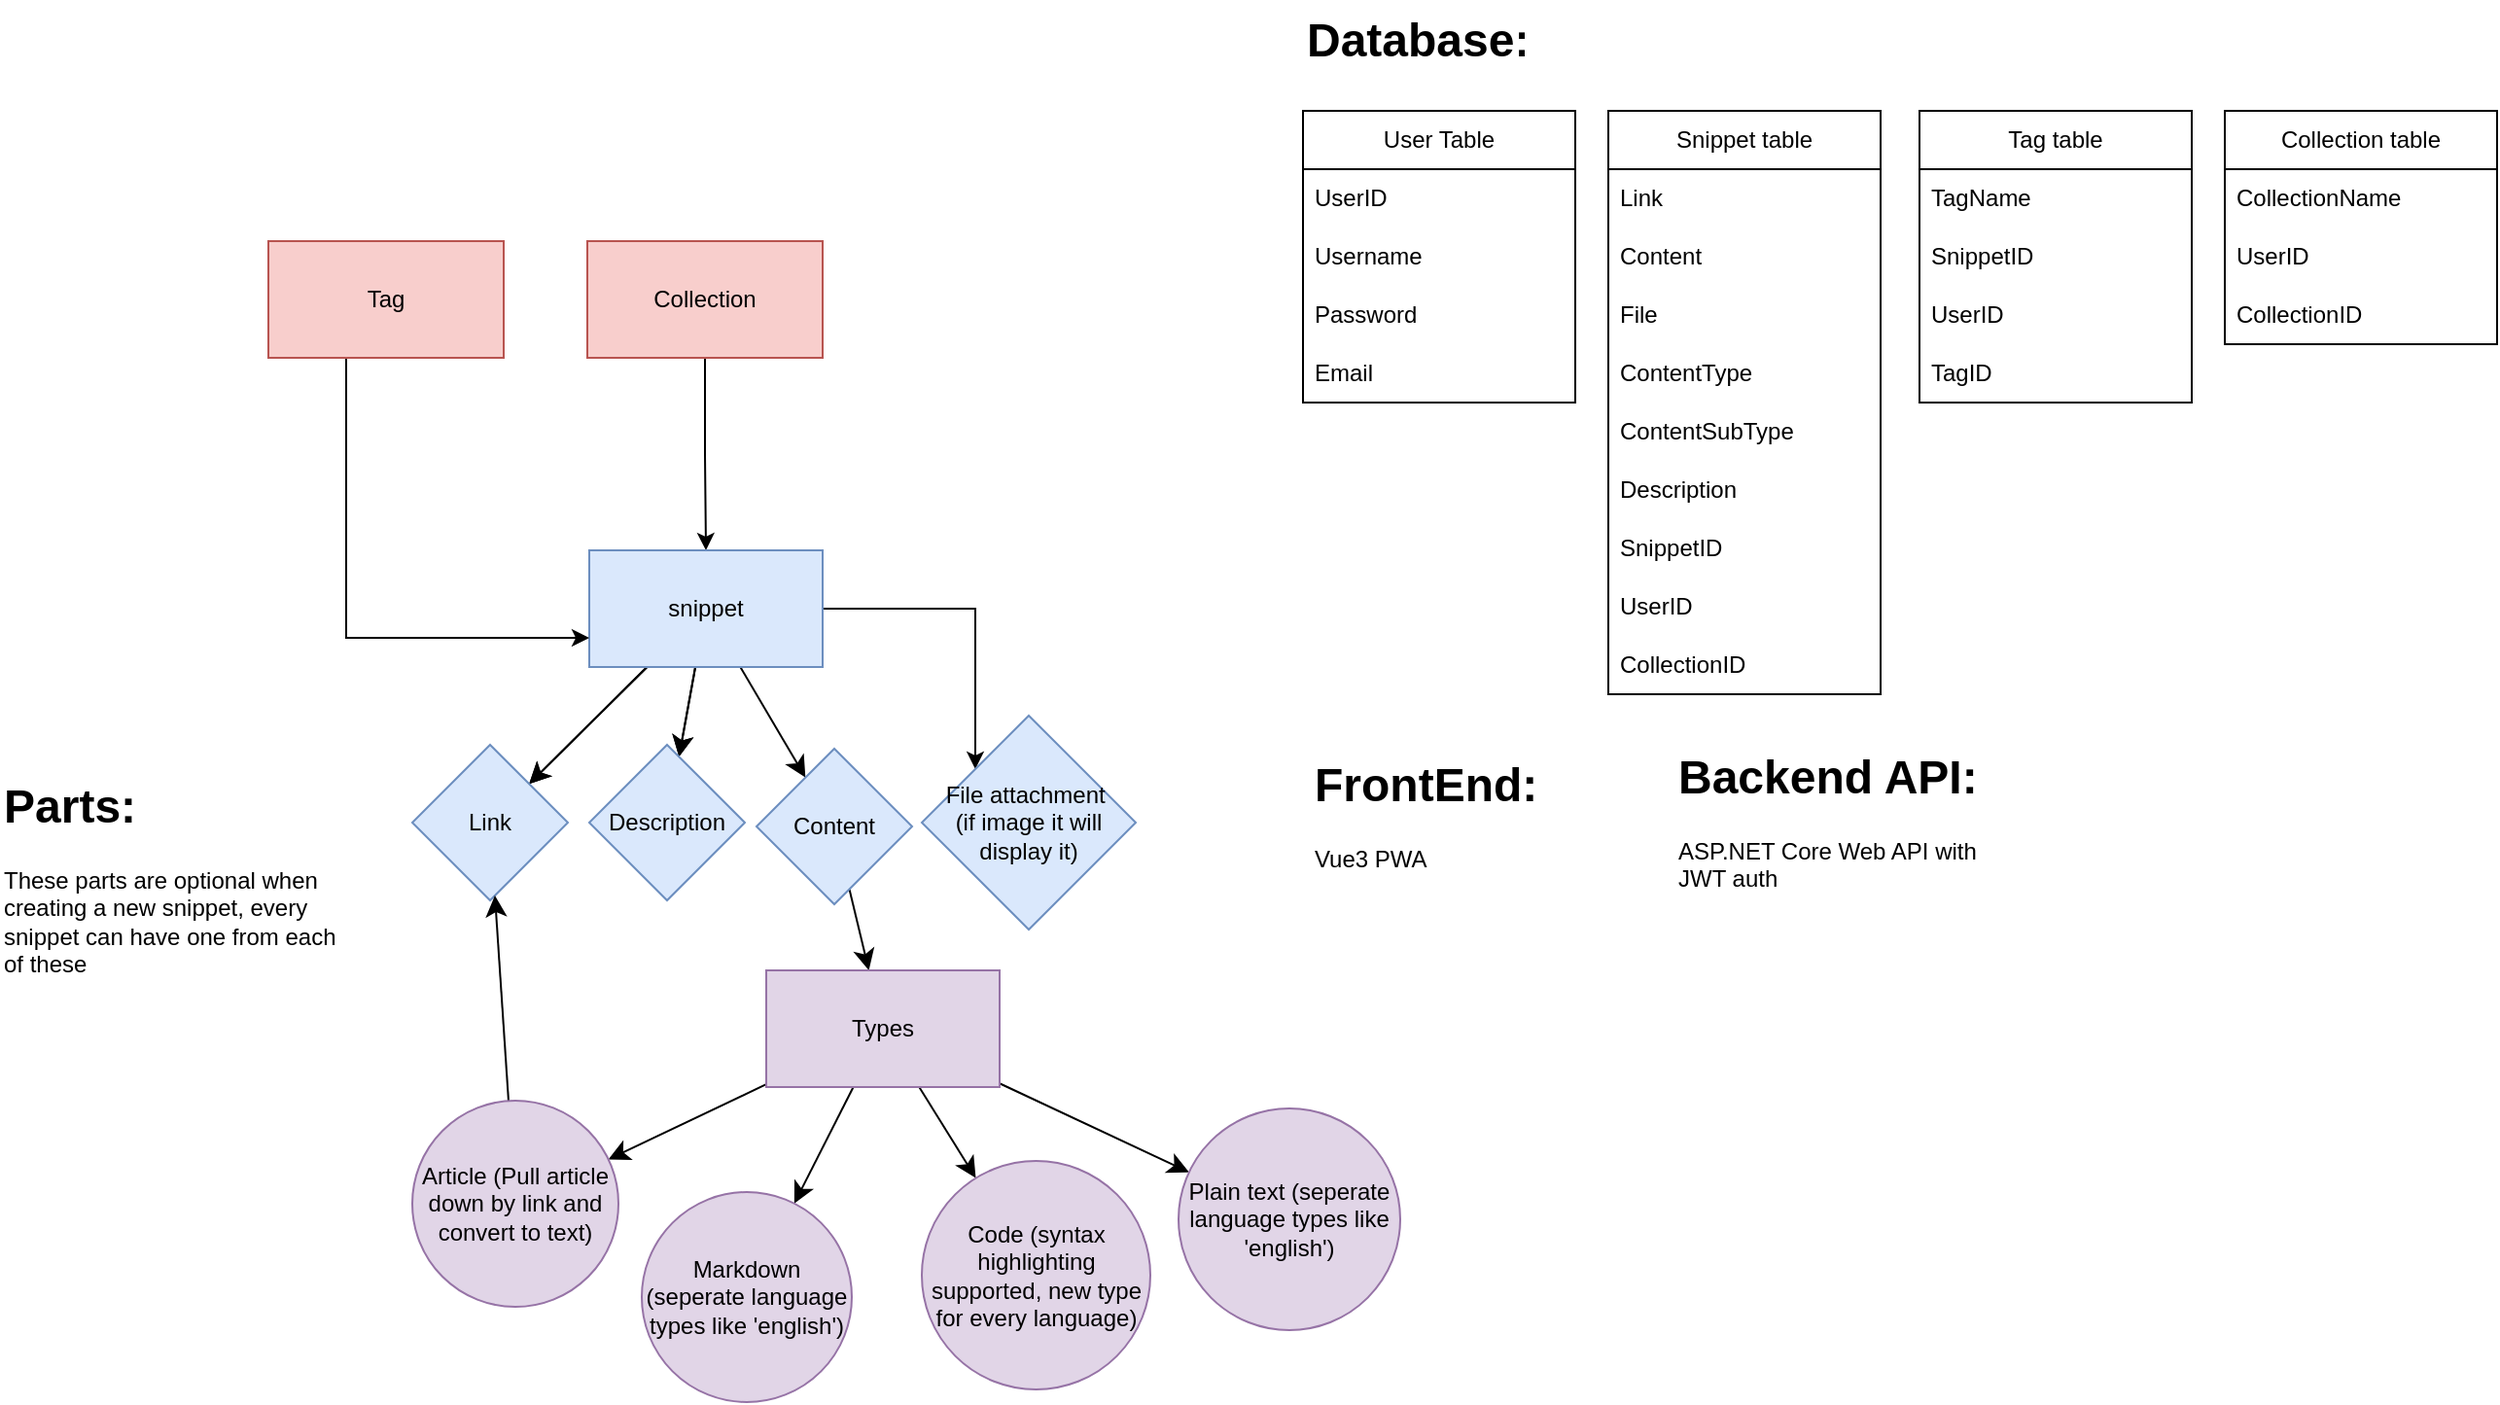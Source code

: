 <mxfile version="24.2.2" type="device">
  <diagram name="Page-1" id="6ATtdFKzIJP2MN8qY2DO">
    <mxGraphModel dx="1690" dy="969" grid="0" gridSize="10" guides="1" tooltips="1" connect="1" arrows="1" fold="1" page="0" pageScale="1" pageWidth="827" pageHeight="1169" math="0" shadow="0">
      <root>
        <mxCell id="0" />
        <mxCell id="1" parent="0" />
        <mxCell id="REctsdZWj0Ge8jxaWpV1-65" style="edgeStyle=orthogonalEdgeStyle;rounded=0;orthogonalLoop=1;jettySize=auto;html=1;entryX=0.5;entryY=0;entryDx=0;entryDy=0;" parent="1" source="REctsdZWj0Ge8jxaWpV1-1" target="REctsdZWj0Ge8jxaWpV1-4" edge="1">
          <mxGeometry relative="1" as="geometry" />
        </mxCell>
        <mxCell id="REctsdZWj0Ge8jxaWpV1-1" value="Collection" style="rounded=0;whiteSpace=wrap;html=1;fillColor=#f8cecc;strokeColor=#b85450;" parent="1" vertex="1">
          <mxGeometry x="12" y="5" width="121" height="60" as="geometry" />
        </mxCell>
        <mxCell id="REctsdZWj0Ge8jxaWpV1-7" value="" style="edgeStyle=none;curved=1;rounded=0;orthogonalLoop=1;jettySize=auto;html=1;fontSize=12;startSize=8;endSize=8;" parent="1" source="REctsdZWj0Ge8jxaWpV1-4" target="REctsdZWj0Ge8jxaWpV1-6" edge="1">
          <mxGeometry relative="1" as="geometry" />
        </mxCell>
        <mxCell id="REctsdZWj0Ge8jxaWpV1-9" value="" style="edgeStyle=none;curved=1;rounded=0;orthogonalLoop=1;jettySize=auto;html=1;fontSize=12;startSize=8;endSize=8;" parent="1" source="REctsdZWj0Ge8jxaWpV1-4" target="REctsdZWj0Ge8jxaWpV1-6" edge="1">
          <mxGeometry relative="1" as="geometry" />
        </mxCell>
        <mxCell id="REctsdZWj0Ge8jxaWpV1-11" style="edgeStyle=none;curved=1;rounded=0;orthogonalLoop=1;jettySize=auto;html=1;fontSize=12;startSize=8;endSize=8;" parent="1" source="REctsdZWj0Ge8jxaWpV1-4" target="REctsdZWj0Ge8jxaWpV1-10" edge="1">
          <mxGeometry relative="1" as="geometry" />
        </mxCell>
        <mxCell id="REctsdZWj0Ge8jxaWpV1-12" value="" style="edgeStyle=none;curved=1;rounded=0;orthogonalLoop=1;jettySize=auto;html=1;fontSize=12;startSize=8;endSize=8;" parent="1" source="REctsdZWj0Ge8jxaWpV1-4" target="REctsdZWj0Ge8jxaWpV1-10" edge="1">
          <mxGeometry relative="1" as="geometry" />
        </mxCell>
        <mxCell id="REctsdZWj0Ge8jxaWpV1-14" style="edgeStyle=none;curved=1;rounded=0;orthogonalLoop=1;jettySize=auto;html=1;fontSize=12;startSize=8;endSize=8;" parent="1" source="REctsdZWj0Ge8jxaWpV1-4" target="REctsdZWj0Ge8jxaWpV1-13" edge="1">
          <mxGeometry relative="1" as="geometry" />
        </mxCell>
        <mxCell id="REctsdZWj0Ge8jxaWpV1-64" style="edgeStyle=orthogonalEdgeStyle;rounded=0;orthogonalLoop=1;jettySize=auto;html=1;entryX=0;entryY=0;entryDx=0;entryDy=0;" parent="1" source="REctsdZWj0Ge8jxaWpV1-4" target="REctsdZWj0Ge8jxaWpV1-61" edge="1">
          <mxGeometry relative="1" as="geometry" />
        </mxCell>
        <mxCell id="REctsdZWj0Ge8jxaWpV1-4" value="snippet" style="whiteSpace=wrap;html=1;fillColor=#dae8fc;strokeColor=#6c8ebf;rounded=0;" parent="1" vertex="1">
          <mxGeometry x="13" y="164" width="120" height="60" as="geometry" />
        </mxCell>
        <mxCell id="REctsdZWj0Ge8jxaWpV1-6" value="Link" style="rhombus;whiteSpace=wrap;html=1;fillColor=#dae8fc;strokeColor=#6c8ebf;rounded=0;" parent="1" vertex="1">
          <mxGeometry x="-78" y="264" width="80" height="80" as="geometry" />
        </mxCell>
        <mxCell id="REctsdZWj0Ge8jxaWpV1-10" value="Description" style="rhombus;whiteSpace=wrap;html=1;fillColor=#dae8fc;strokeColor=#6c8ebf;rounded=0;" parent="1" vertex="1">
          <mxGeometry x="13" y="264" width="80" height="80" as="geometry" />
        </mxCell>
        <mxCell id="REctsdZWj0Ge8jxaWpV1-16" value="" style="edgeStyle=none;curved=1;rounded=0;orthogonalLoop=1;jettySize=auto;html=1;fontSize=12;startSize=8;endSize=8;" parent="1" source="REctsdZWj0Ge8jxaWpV1-13" target="REctsdZWj0Ge8jxaWpV1-15" edge="1">
          <mxGeometry relative="1" as="geometry" />
        </mxCell>
        <mxCell id="REctsdZWj0Ge8jxaWpV1-13" value="Content" style="rhombus;whiteSpace=wrap;html=1;fillColor=#dae8fc;strokeColor=#6c8ebf;rounded=0;" parent="1" vertex="1">
          <mxGeometry x="99" y="266" width="80" height="80" as="geometry" />
        </mxCell>
        <mxCell id="REctsdZWj0Ge8jxaWpV1-18" value="" style="edgeStyle=none;curved=1;rounded=0;orthogonalLoop=1;jettySize=auto;html=1;fontSize=12;startSize=8;endSize=8;" parent="1" source="REctsdZWj0Ge8jxaWpV1-15" target="REctsdZWj0Ge8jxaWpV1-17" edge="1">
          <mxGeometry relative="1" as="geometry" />
        </mxCell>
        <mxCell id="REctsdZWj0Ge8jxaWpV1-20" style="edgeStyle=none;curved=1;rounded=0;orthogonalLoop=1;jettySize=auto;html=1;fontSize=12;startSize=8;endSize=8;" parent="1" source="REctsdZWj0Ge8jxaWpV1-15" target="REctsdZWj0Ge8jxaWpV1-19" edge="1">
          <mxGeometry relative="1" as="geometry" />
        </mxCell>
        <mxCell id="REctsdZWj0Ge8jxaWpV1-22" style="edgeStyle=none;curved=1;rounded=0;orthogonalLoop=1;jettySize=auto;html=1;fontSize=12;startSize=8;endSize=8;" parent="1" source="REctsdZWj0Ge8jxaWpV1-15" target="REctsdZWj0Ge8jxaWpV1-21" edge="1">
          <mxGeometry relative="1" as="geometry" />
        </mxCell>
        <mxCell id="REctsdZWj0Ge8jxaWpV1-24" value="" style="edgeStyle=none;curved=1;rounded=0;orthogonalLoop=1;jettySize=auto;html=1;fontSize=12;startSize=8;endSize=8;" parent="1" source="REctsdZWj0Ge8jxaWpV1-15" target="REctsdZWj0Ge8jxaWpV1-23" edge="1">
          <mxGeometry relative="1" as="geometry" />
        </mxCell>
        <mxCell id="REctsdZWj0Ge8jxaWpV1-15" value="Types" style="whiteSpace=wrap;html=1;fillColor=#e1d5e7;strokeColor=#9673a6;rounded=0;" parent="1" vertex="1">
          <mxGeometry x="104" y="380" width="120" height="60" as="geometry" />
        </mxCell>
        <mxCell id="REctsdZWj0Ge8jxaWpV1-26" style="edgeStyle=none;curved=1;rounded=0;orthogonalLoop=1;jettySize=auto;html=1;fontSize=12;startSize=8;endSize=8;" parent="1" source="REctsdZWj0Ge8jxaWpV1-17" target="REctsdZWj0Ge8jxaWpV1-6" edge="1">
          <mxGeometry relative="1" as="geometry" />
        </mxCell>
        <mxCell id="REctsdZWj0Ge8jxaWpV1-17" value="Article (Pull article down by link and convert to text)" style="ellipse;whiteSpace=wrap;html=1;fillColor=#e1d5e7;strokeColor=#9673a6;rounded=0;" parent="1" vertex="1">
          <mxGeometry x="-78" y="447" width="106" height="106" as="geometry" />
        </mxCell>
        <mxCell id="REctsdZWj0Ge8jxaWpV1-19" value="Code (syntax highlighting supported, new type for every language)" style="ellipse;whiteSpace=wrap;html=1;fillColor=#e1d5e7;strokeColor=#9673a6;rounded=0;" parent="1" vertex="1">
          <mxGeometry x="184" y="478" width="117.5" height="117.5" as="geometry" />
        </mxCell>
        <mxCell id="REctsdZWj0Ge8jxaWpV1-21" value="Markdown (seperate language types like &#39;english&#39;)" style="ellipse;whiteSpace=wrap;html=1;fillColor=#e1d5e7;strokeColor=#9673a6;rounded=0;" parent="1" vertex="1">
          <mxGeometry x="40" y="494" width="108" height="108" as="geometry" />
        </mxCell>
        <mxCell id="REctsdZWj0Ge8jxaWpV1-23" value="Plain text (seperate language types like &#39;english&#39;)" style="ellipse;whiteSpace=wrap;html=1;fillColor=#e1d5e7;strokeColor=#9673a6;rounded=0;" parent="1" vertex="1">
          <mxGeometry x="316" y="451" width="114" height="114" as="geometry" />
        </mxCell>
        <mxCell id="REctsdZWj0Ge8jxaWpV1-28" value="&lt;h1 style=&quot;margin-top: 0px;&quot;&gt;Parts:&lt;/h1&gt;&lt;p&gt;These parts are optional when creating a new snippet, every snippet can have one from each of these&lt;/p&gt;" style="text;html=1;whiteSpace=wrap;overflow=hidden;rounded=0;" parent="1" vertex="1">
          <mxGeometry x="-290" y="275" width="180" height="120" as="geometry" />
        </mxCell>
        <mxCell id="REctsdZWj0Ge8jxaWpV1-34" value="&lt;span style=&quot;text-align: left;&quot;&gt;Snippet&lt;/span&gt;&amp;nbsp;table" style="swimlane;fontStyle=0;childLayout=stackLayout;horizontal=1;startSize=30;horizontalStack=0;resizeParent=1;resizeParentMax=0;resizeLast=0;collapsible=1;marginBottom=0;whiteSpace=wrap;html=1;" parent="1" vertex="1">
          <mxGeometry x="537" y="-62" width="140" height="300" as="geometry" />
        </mxCell>
        <mxCell id="REctsdZWj0Ge8jxaWpV1-36" value="Link" style="text;strokeColor=none;fillColor=none;align=left;verticalAlign=middle;spacingLeft=4;spacingRight=4;overflow=hidden;points=[[0,0.5],[1,0.5]];portConstraint=eastwest;rotatable=0;whiteSpace=wrap;html=1;" parent="REctsdZWj0Ge8jxaWpV1-34" vertex="1">
          <mxGeometry y="30" width="140" height="30" as="geometry" />
        </mxCell>
        <mxCell id="REctsdZWj0Ge8jxaWpV1-37" value="Content" style="text;strokeColor=none;fillColor=none;align=left;verticalAlign=middle;spacingLeft=4;spacingRight=4;overflow=hidden;points=[[0,0.5],[1,0.5]];portConstraint=eastwest;rotatable=0;whiteSpace=wrap;html=1;" parent="REctsdZWj0Ge8jxaWpV1-34" vertex="1">
          <mxGeometry y="60" width="140" height="30" as="geometry" />
        </mxCell>
        <mxCell id="CrK6yX6ZtyB3oWzJRIbF-2" value="File" style="text;strokeColor=none;fillColor=none;align=left;verticalAlign=middle;spacingLeft=4;spacingRight=4;overflow=hidden;points=[[0,0.5],[1,0.5]];portConstraint=eastwest;rotatable=0;whiteSpace=wrap;html=1;" vertex="1" parent="REctsdZWj0Ge8jxaWpV1-34">
          <mxGeometry y="90" width="140" height="30" as="geometry" />
        </mxCell>
        <mxCell id="REctsdZWj0Ge8jxaWpV1-51" value="ContentType" style="text;strokeColor=none;fillColor=none;align=left;verticalAlign=middle;spacingLeft=4;spacingRight=4;overflow=hidden;points=[[0,0.5],[1,0.5]];portConstraint=eastwest;rotatable=0;whiteSpace=wrap;html=1;" parent="REctsdZWj0Ge8jxaWpV1-34" vertex="1">
          <mxGeometry y="120" width="140" height="30" as="geometry" />
        </mxCell>
        <mxCell id="CrK6yX6ZtyB3oWzJRIbF-1" value="ContentSub&lt;span style=&quot;background-color: initial;&quot;&gt;Type&lt;/span&gt;" style="text;strokeColor=none;fillColor=none;align=left;verticalAlign=middle;spacingLeft=4;spacingRight=4;overflow=hidden;points=[[0,0.5],[1,0.5]];portConstraint=eastwest;rotatable=0;whiteSpace=wrap;html=1;" vertex="1" parent="REctsdZWj0Ge8jxaWpV1-34">
          <mxGeometry y="150" width="140" height="30" as="geometry" />
        </mxCell>
        <mxCell id="REctsdZWj0Ge8jxaWpV1-50" value="Description" style="text;strokeColor=none;fillColor=none;align=left;verticalAlign=middle;spacingLeft=4;spacingRight=4;overflow=hidden;points=[[0,0.5],[1,0.5]];portConstraint=eastwest;rotatable=0;whiteSpace=wrap;html=1;" parent="REctsdZWj0Ge8jxaWpV1-34" vertex="1">
          <mxGeometry y="180" width="140" height="30" as="geometry" />
        </mxCell>
        <mxCell id="REctsdZWj0Ge8jxaWpV1-38" value="SnippetID" style="text;strokeColor=none;fillColor=none;align=left;verticalAlign=middle;spacingLeft=4;spacingRight=4;overflow=hidden;points=[[0,0.5],[1,0.5]];portConstraint=eastwest;rotatable=0;whiteSpace=wrap;html=1;" parent="REctsdZWj0Ge8jxaWpV1-34" vertex="1">
          <mxGeometry y="210" width="140" height="30" as="geometry" />
        </mxCell>
        <mxCell id="REctsdZWj0Ge8jxaWpV1-48" value="UserID" style="text;strokeColor=none;fillColor=none;align=left;verticalAlign=middle;spacingLeft=4;spacingRight=4;overflow=hidden;points=[[0,0.5],[1,0.5]];portConstraint=eastwest;rotatable=0;whiteSpace=wrap;html=1;" parent="REctsdZWj0Ge8jxaWpV1-34" vertex="1">
          <mxGeometry y="240" width="140" height="30" as="geometry" />
        </mxCell>
        <mxCell id="REctsdZWj0Ge8jxaWpV1-55" value="CollectionID" style="text;strokeColor=none;fillColor=none;align=left;verticalAlign=middle;spacingLeft=4;spacingRight=4;overflow=hidden;points=[[0,0.5],[1,0.5]];portConstraint=eastwest;rotatable=0;whiteSpace=wrap;html=1;" parent="REctsdZWj0Ge8jxaWpV1-34" vertex="1">
          <mxGeometry y="270" width="140" height="30" as="geometry" />
        </mxCell>
        <mxCell id="REctsdZWj0Ge8jxaWpV1-39" value="Tag table" style="swimlane;fontStyle=0;childLayout=stackLayout;horizontal=1;startSize=30;horizontalStack=0;resizeParent=1;resizeParentMax=0;resizeLast=0;collapsible=1;marginBottom=0;whiteSpace=wrap;html=1;" parent="1" vertex="1">
          <mxGeometry x="697" y="-62" width="140" height="150" as="geometry" />
        </mxCell>
        <mxCell id="REctsdZWj0Ge8jxaWpV1-40" value="TagName" style="text;strokeColor=none;fillColor=none;align=left;verticalAlign=middle;spacingLeft=4;spacingRight=4;overflow=hidden;points=[[0,0.5],[1,0.5]];portConstraint=eastwest;rotatable=0;whiteSpace=wrap;html=1;" parent="REctsdZWj0Ge8jxaWpV1-39" vertex="1">
          <mxGeometry y="30" width="140" height="30" as="geometry" />
        </mxCell>
        <mxCell id="REctsdZWj0Ge8jxaWpV1-42" value="SnippetID" style="text;strokeColor=none;fillColor=none;align=left;verticalAlign=middle;spacingLeft=4;spacingRight=4;overflow=hidden;points=[[0,0.5],[1,0.5]];portConstraint=eastwest;rotatable=0;whiteSpace=wrap;html=1;" parent="REctsdZWj0Ge8jxaWpV1-39" vertex="1">
          <mxGeometry y="60" width="140" height="30" as="geometry" />
        </mxCell>
        <mxCell id="CrK6yX6ZtyB3oWzJRIbF-4" value="UserID" style="text;strokeColor=none;fillColor=none;align=left;verticalAlign=middle;spacingLeft=4;spacingRight=4;overflow=hidden;points=[[0,0.5],[1,0.5]];portConstraint=eastwest;rotatable=0;whiteSpace=wrap;html=1;" vertex="1" parent="REctsdZWj0Ge8jxaWpV1-39">
          <mxGeometry y="90" width="140" height="30" as="geometry" />
        </mxCell>
        <mxCell id="REctsdZWj0Ge8jxaWpV1-47" value="TagID" style="text;strokeColor=none;fillColor=none;align=left;verticalAlign=middle;spacingLeft=4;spacingRight=4;overflow=hidden;points=[[0,0.5],[1,0.5]];portConstraint=eastwest;rotatable=0;whiteSpace=wrap;html=1;" parent="REctsdZWj0Ge8jxaWpV1-39" vertex="1">
          <mxGeometry y="120" width="140" height="30" as="geometry" />
        </mxCell>
        <mxCell id="REctsdZWj0Ge8jxaWpV1-43" value="Collection table" style="swimlane;fontStyle=0;childLayout=stackLayout;horizontal=1;startSize=30;horizontalStack=0;resizeParent=1;resizeParentMax=0;resizeLast=0;collapsible=1;marginBottom=0;whiteSpace=wrap;html=1;" parent="1" vertex="1">
          <mxGeometry x="854" y="-62" width="140" height="120" as="geometry" />
        </mxCell>
        <mxCell id="REctsdZWj0Ge8jxaWpV1-44" value="CollectionName" style="text;strokeColor=none;fillColor=none;align=left;verticalAlign=middle;spacingLeft=4;spacingRight=4;overflow=hidden;points=[[0,0.5],[1,0.5]];portConstraint=eastwest;rotatable=0;whiteSpace=wrap;html=1;" parent="REctsdZWj0Ge8jxaWpV1-43" vertex="1">
          <mxGeometry y="30" width="140" height="30" as="geometry" />
        </mxCell>
        <mxCell id="CrK6yX6ZtyB3oWzJRIbF-3" value="UserID" style="text;strokeColor=none;fillColor=none;align=left;verticalAlign=middle;spacingLeft=4;spacingRight=4;overflow=hidden;points=[[0,0.5],[1,0.5]];portConstraint=eastwest;rotatable=0;whiteSpace=wrap;html=1;" vertex="1" parent="REctsdZWj0Ge8jxaWpV1-43">
          <mxGeometry y="60" width="140" height="30" as="geometry" />
        </mxCell>
        <mxCell id="REctsdZWj0Ge8jxaWpV1-49" value="CollectionID" style="text;strokeColor=none;fillColor=none;align=left;verticalAlign=middle;spacingLeft=4;spacingRight=4;overflow=hidden;points=[[0,0.5],[1,0.5]];portConstraint=eastwest;rotatable=0;whiteSpace=wrap;html=1;" parent="REctsdZWj0Ge8jxaWpV1-43" vertex="1">
          <mxGeometry y="90" width="140" height="30" as="geometry" />
        </mxCell>
        <mxCell id="REctsdZWj0Ge8jxaWpV1-52" value="&lt;h1 style=&quot;margin-top: 0px;&quot;&gt;FrontEnd:&lt;/h1&gt;&lt;p&gt;Vue3 PWA&lt;/p&gt;" style="text;html=1;whiteSpace=wrap;overflow=hidden;rounded=0;" parent="1" vertex="1">
          <mxGeometry x="384" y="264" width="180" height="120" as="geometry" />
        </mxCell>
        <mxCell id="REctsdZWj0Ge8jxaWpV1-53" value="&lt;h1 style=&quot;margin-top: 0px;&quot;&gt;Backend API:&lt;/h1&gt;&lt;p&gt;ASP.NET Core Web API with JWT auth&lt;br&gt;&lt;/p&gt;" style="text;html=1;whiteSpace=wrap;overflow=hidden;rounded=0;" parent="1" vertex="1">
          <mxGeometry x="571" y="260" width="180" height="120" as="geometry" />
        </mxCell>
        <mxCell id="REctsdZWj0Ge8jxaWpV1-54" value="&lt;h1 style=&quot;margin-top: 0px;&quot;&gt;Database:&lt;/h1&gt;" style="text;html=1;whiteSpace=wrap;overflow=hidden;rounded=0;" parent="1" vertex="1">
          <mxGeometry x="380" y="-119" width="114" height="36" as="geometry" />
        </mxCell>
        <mxCell id="REctsdZWj0Ge8jxaWpV1-56" value="User Table" style="swimlane;fontStyle=0;childLayout=stackLayout;horizontal=1;startSize=30;horizontalStack=0;resizeParent=1;resizeParentMax=0;resizeLast=0;collapsible=1;marginBottom=0;whiteSpace=wrap;html=1;" parent="1" vertex="1">
          <mxGeometry x="380" y="-62" width="140" height="150" as="geometry" />
        </mxCell>
        <mxCell id="REctsdZWj0Ge8jxaWpV1-57" value="UserID" style="text;strokeColor=none;fillColor=none;align=left;verticalAlign=middle;spacingLeft=4;spacingRight=4;overflow=hidden;points=[[0,0.5],[1,0.5]];portConstraint=eastwest;rotatable=0;whiteSpace=wrap;html=1;" parent="REctsdZWj0Ge8jxaWpV1-56" vertex="1">
          <mxGeometry y="30" width="140" height="30" as="geometry" />
        </mxCell>
        <mxCell id="REctsdZWj0Ge8jxaWpV1-58" value="Username" style="text;strokeColor=none;fillColor=none;align=left;verticalAlign=middle;spacingLeft=4;spacingRight=4;overflow=hidden;points=[[0,0.5],[1,0.5]];portConstraint=eastwest;rotatable=0;whiteSpace=wrap;html=1;" parent="REctsdZWj0Ge8jxaWpV1-56" vertex="1">
          <mxGeometry y="60" width="140" height="30" as="geometry" />
        </mxCell>
        <mxCell id="REctsdZWj0Ge8jxaWpV1-59" value="Password" style="text;strokeColor=none;fillColor=none;align=left;verticalAlign=middle;spacingLeft=4;spacingRight=4;overflow=hidden;points=[[0,0.5],[1,0.5]];portConstraint=eastwest;rotatable=0;whiteSpace=wrap;html=1;" parent="REctsdZWj0Ge8jxaWpV1-56" vertex="1">
          <mxGeometry y="90" width="140" height="30" as="geometry" />
        </mxCell>
        <mxCell id="REctsdZWj0Ge8jxaWpV1-60" value="Email" style="text;strokeColor=none;fillColor=none;align=left;verticalAlign=middle;spacingLeft=4;spacingRight=4;overflow=hidden;points=[[0,0.5],[1,0.5]];portConstraint=eastwest;rotatable=0;whiteSpace=wrap;html=1;" parent="REctsdZWj0Ge8jxaWpV1-56" vertex="1">
          <mxGeometry y="120" width="140" height="30" as="geometry" />
        </mxCell>
        <mxCell id="REctsdZWj0Ge8jxaWpV1-61" value="File attachment&amp;nbsp;&lt;div&gt;(if image it will display it)&lt;/div&gt;" style="rhombus;whiteSpace=wrap;html=1;fillColor=#dae8fc;strokeColor=#6c8ebf;rounded=0;" parent="1" vertex="1">
          <mxGeometry x="184" y="249" width="110" height="110" as="geometry" />
        </mxCell>
        <mxCell id="REctsdZWj0Ge8jxaWpV1-67" style="edgeStyle=orthogonalEdgeStyle;rounded=0;orthogonalLoop=1;jettySize=auto;html=1;entryX=0;entryY=0.75;entryDx=0;entryDy=0;" parent="1" source="REctsdZWj0Ge8jxaWpV1-66" target="REctsdZWj0Ge8jxaWpV1-4" edge="1">
          <mxGeometry relative="1" as="geometry">
            <Array as="points">
              <mxPoint x="-112" y="209" />
            </Array>
          </mxGeometry>
        </mxCell>
        <mxCell id="REctsdZWj0Ge8jxaWpV1-66" value="Tag" style="rounded=0;whiteSpace=wrap;html=1;fillColor=#f8cecc;strokeColor=#b85450;" parent="1" vertex="1">
          <mxGeometry x="-152" y="5" width="121" height="60" as="geometry" />
        </mxCell>
      </root>
    </mxGraphModel>
  </diagram>
</mxfile>
